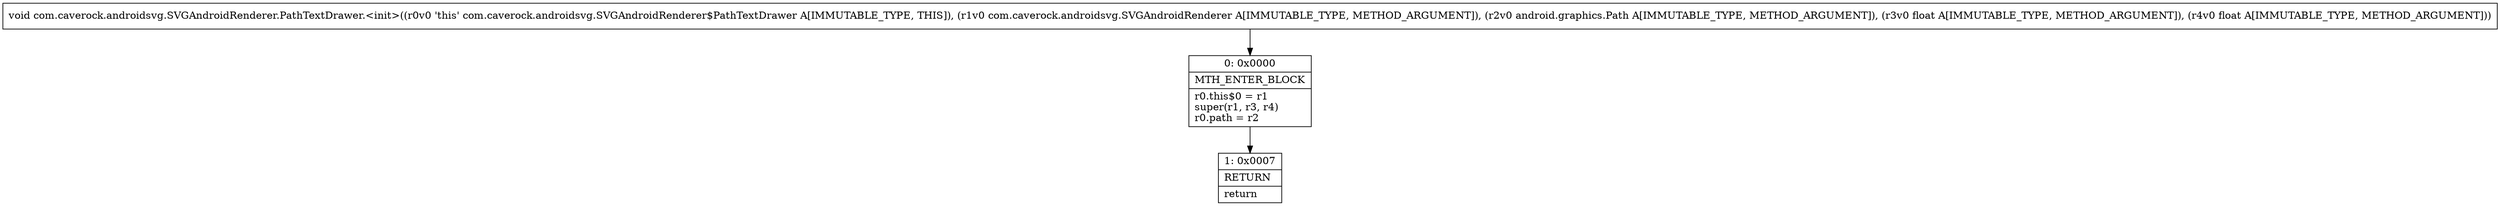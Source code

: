 digraph "CFG forcom.caverock.androidsvg.SVGAndroidRenderer.PathTextDrawer.\<init\>(Lcom\/caverock\/androidsvg\/SVGAndroidRenderer;Landroid\/graphics\/Path;FF)V" {
Node_0 [shape=record,label="{0\:\ 0x0000|MTH_ENTER_BLOCK\l|r0.this$0 = r1\lsuper(r1, r3, r4)\lr0.path = r2\l}"];
Node_1 [shape=record,label="{1\:\ 0x0007|RETURN\l|return\l}"];
MethodNode[shape=record,label="{void com.caverock.androidsvg.SVGAndroidRenderer.PathTextDrawer.\<init\>((r0v0 'this' com.caverock.androidsvg.SVGAndroidRenderer$PathTextDrawer A[IMMUTABLE_TYPE, THIS]), (r1v0 com.caverock.androidsvg.SVGAndroidRenderer A[IMMUTABLE_TYPE, METHOD_ARGUMENT]), (r2v0 android.graphics.Path A[IMMUTABLE_TYPE, METHOD_ARGUMENT]), (r3v0 float A[IMMUTABLE_TYPE, METHOD_ARGUMENT]), (r4v0 float A[IMMUTABLE_TYPE, METHOD_ARGUMENT])) }"];
MethodNode -> Node_0;
Node_0 -> Node_1;
}

